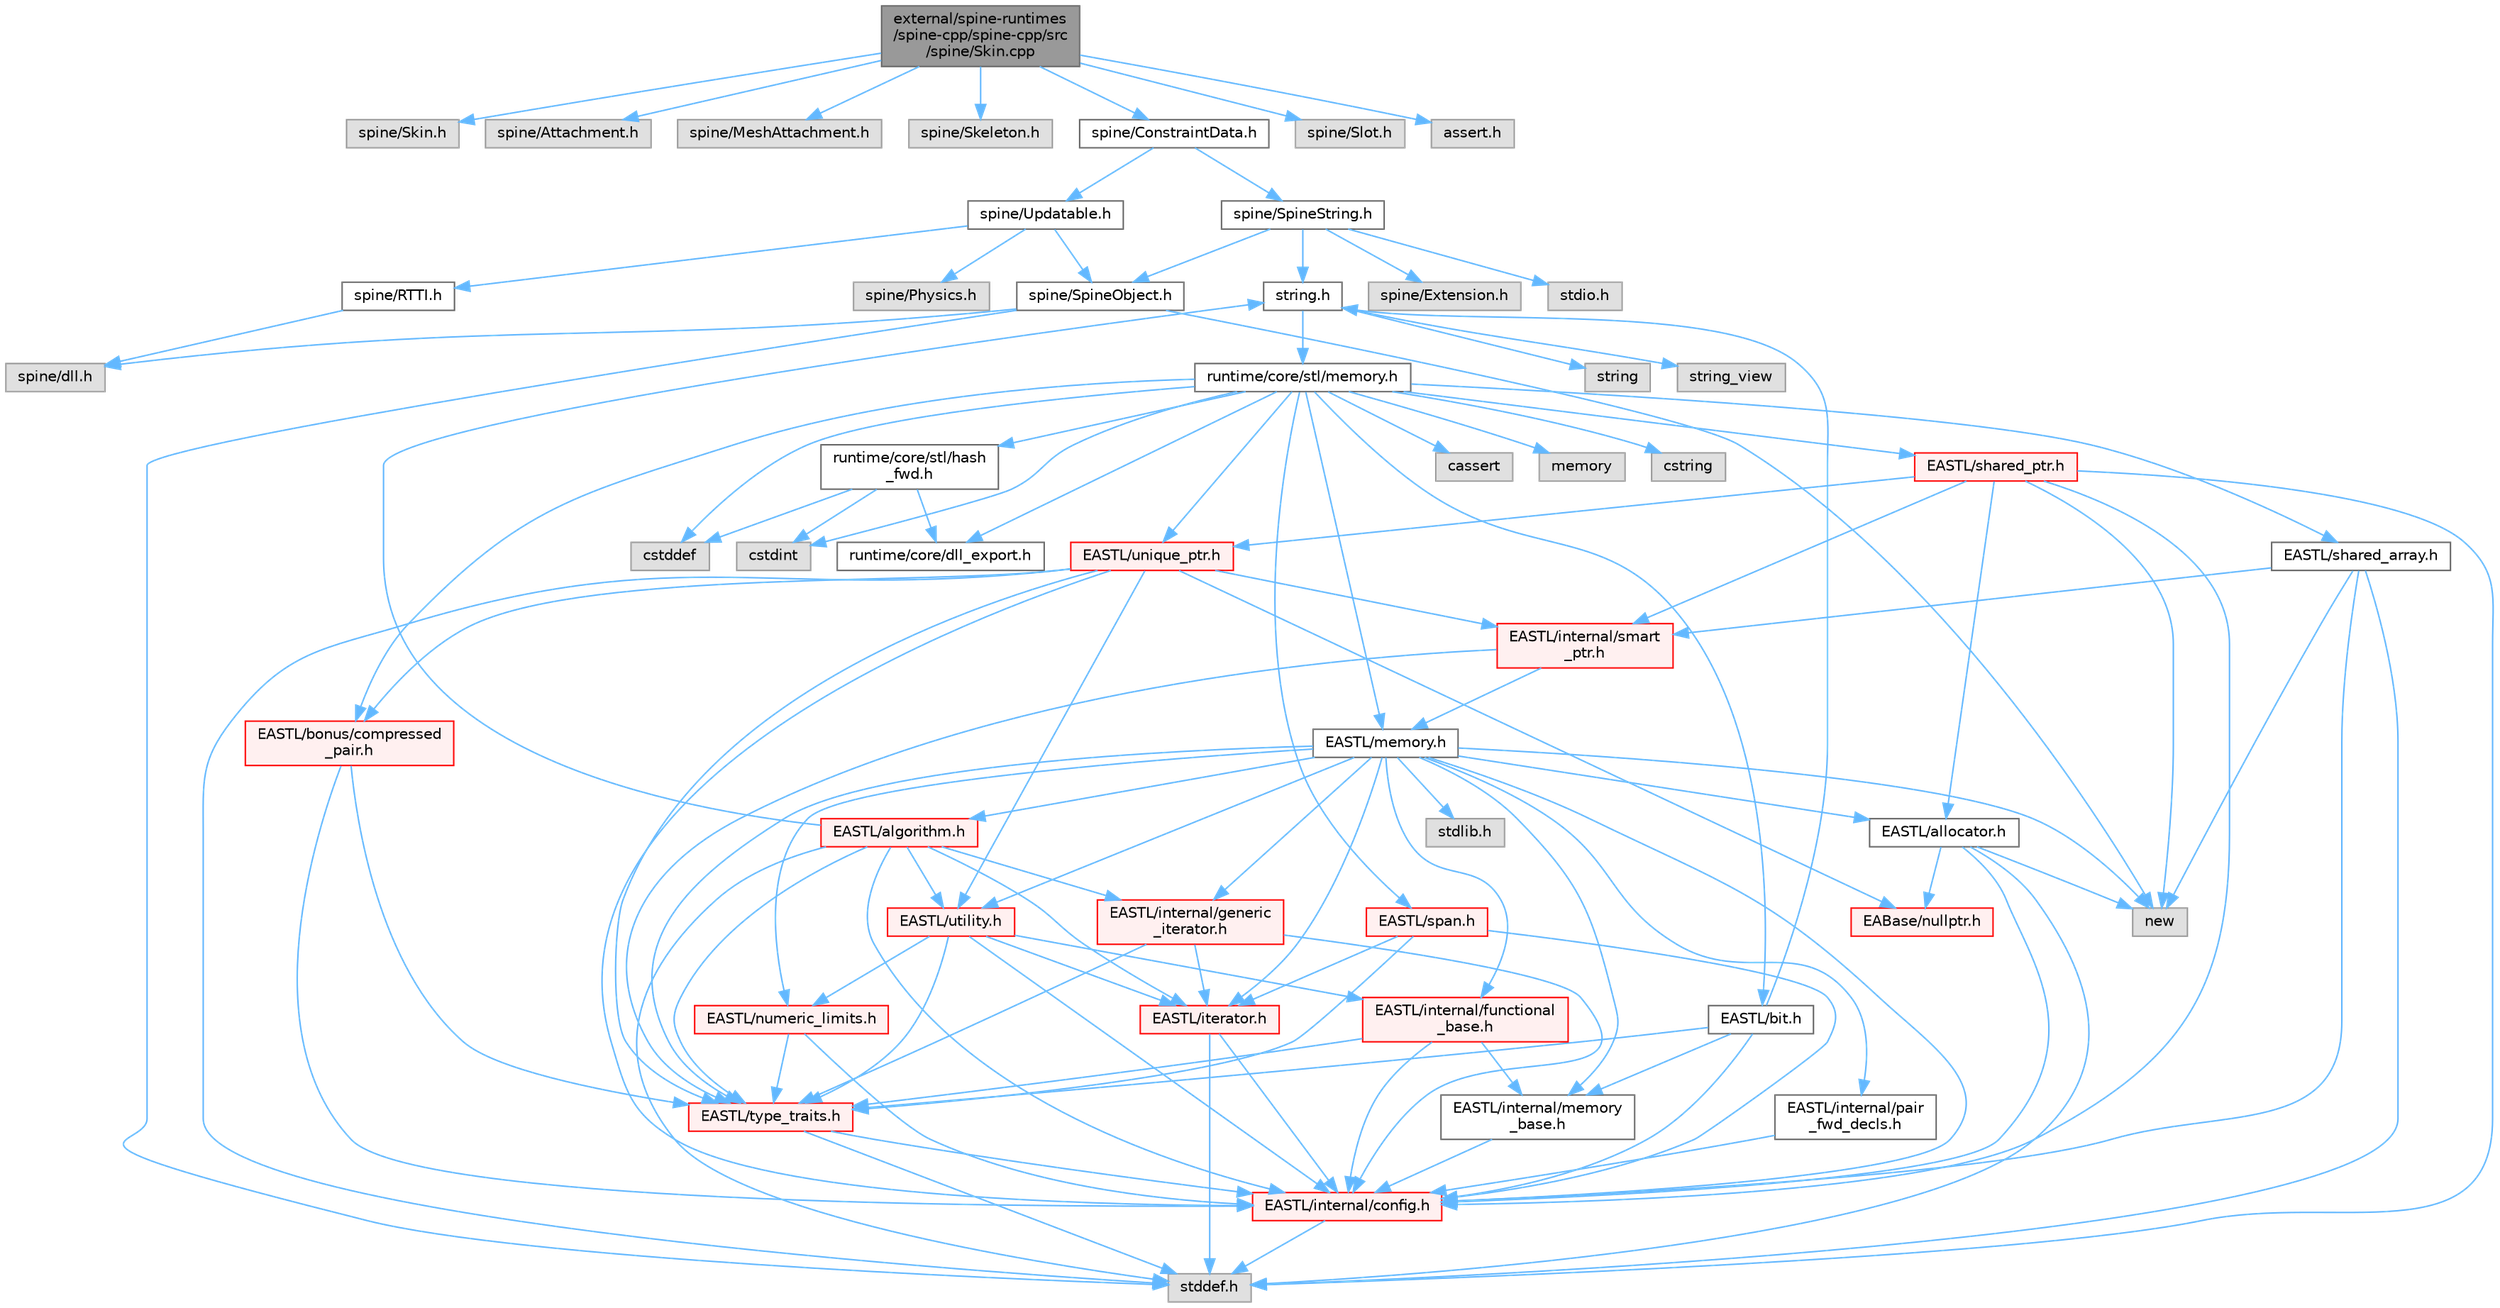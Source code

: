 digraph "external/spine-runtimes/spine-cpp/spine-cpp/src/spine/Skin.cpp"
{
 // LATEX_PDF_SIZE
  bgcolor="transparent";
  edge [fontname=Helvetica,fontsize=10,labelfontname=Helvetica,labelfontsize=10];
  node [fontname=Helvetica,fontsize=10,shape=box,height=0.2,width=0.4];
  Node1 [id="Node000001",label="external/spine-runtimes\l/spine-cpp/spine-cpp/src\l/spine/Skin.cpp",height=0.2,width=0.4,color="gray40", fillcolor="grey60", style="filled", fontcolor="black",tooltip=" "];
  Node1 -> Node2 [id="edge1_Node000001_Node000002",color="steelblue1",style="solid",tooltip=" "];
  Node2 [id="Node000002",label="spine/Skin.h",height=0.2,width=0.4,color="grey60", fillcolor="#E0E0E0", style="filled",tooltip=" "];
  Node1 -> Node3 [id="edge2_Node000001_Node000003",color="steelblue1",style="solid",tooltip=" "];
  Node3 [id="Node000003",label="spine/Attachment.h",height=0.2,width=0.4,color="grey60", fillcolor="#E0E0E0", style="filled",tooltip=" "];
  Node1 -> Node4 [id="edge3_Node000001_Node000004",color="steelblue1",style="solid",tooltip=" "];
  Node4 [id="Node000004",label="spine/MeshAttachment.h",height=0.2,width=0.4,color="grey60", fillcolor="#E0E0E0", style="filled",tooltip=" "];
  Node1 -> Node5 [id="edge4_Node000001_Node000005",color="steelblue1",style="solid",tooltip=" "];
  Node5 [id="Node000005",label="spine/Skeleton.h",height=0.2,width=0.4,color="grey60", fillcolor="#E0E0E0", style="filled",tooltip=" "];
  Node1 -> Node6 [id="edge5_Node000001_Node000006",color="steelblue1",style="solid",tooltip=" "];
  Node6 [id="Node000006",label="spine/ConstraintData.h",height=0.2,width=0.4,color="grey40", fillcolor="white", style="filled",URL="$_constraint_data_8h.html",tooltip=" "];
  Node6 -> Node7 [id="edge6_Node000006_Node000007",color="steelblue1",style="solid",tooltip=" "];
  Node7 [id="Node000007",label="spine/Updatable.h",height=0.2,width=0.4,color="grey40", fillcolor="white", style="filled",URL="$_updatable_8h.html",tooltip=" "];
  Node7 -> Node8 [id="edge7_Node000007_Node000008",color="steelblue1",style="solid",tooltip=" "];
  Node8 [id="Node000008",label="spine/RTTI.h",height=0.2,width=0.4,color="grey40", fillcolor="white", style="filled",URL="$_r_t_t_i_8h.html",tooltip=" "];
  Node8 -> Node9 [id="edge8_Node000008_Node000009",color="steelblue1",style="solid",tooltip=" "];
  Node9 [id="Node000009",label="spine/dll.h",height=0.2,width=0.4,color="grey60", fillcolor="#E0E0E0", style="filled",tooltip=" "];
  Node7 -> Node10 [id="edge9_Node000007_Node000010",color="steelblue1",style="solid",tooltip=" "];
  Node10 [id="Node000010",label="spine/SpineObject.h",height=0.2,width=0.4,color="grey40", fillcolor="white", style="filled",URL="$_spine_object_8h.html",tooltip=" "];
  Node10 -> Node11 [id="edge10_Node000010_Node000011",color="steelblue1",style="solid",tooltip=" "];
  Node11 [id="Node000011",label="new",height=0.2,width=0.4,color="grey60", fillcolor="#E0E0E0", style="filled",tooltip=" "];
  Node10 -> Node12 [id="edge11_Node000010_Node000012",color="steelblue1",style="solid",tooltip=" "];
  Node12 [id="Node000012",label="stddef.h",height=0.2,width=0.4,color="grey60", fillcolor="#E0E0E0", style="filled",tooltip=" "];
  Node10 -> Node9 [id="edge12_Node000010_Node000009",color="steelblue1",style="solid",tooltip=" "];
  Node7 -> Node13 [id="edge13_Node000007_Node000013",color="steelblue1",style="solid",tooltip=" "];
  Node13 [id="Node000013",label="spine/Physics.h",height=0.2,width=0.4,color="grey60", fillcolor="#E0E0E0", style="filled",tooltip=" "];
  Node6 -> Node14 [id="edge14_Node000006_Node000014",color="steelblue1",style="solid",tooltip=" "];
  Node14 [id="Node000014",label="spine/SpineString.h",height=0.2,width=0.4,color="grey40", fillcolor="white", style="filled",URL="$_spine_string_8h.html",tooltip=" "];
  Node14 -> Node10 [id="edge15_Node000014_Node000010",color="steelblue1",style="solid",tooltip=" "];
  Node14 -> Node15 [id="edge16_Node000014_Node000015",color="steelblue1",style="solid",tooltip=" "];
  Node15 [id="Node000015",label="spine/Extension.h",height=0.2,width=0.4,color="grey60", fillcolor="#E0E0E0", style="filled",tooltip=" "];
  Node14 -> Node16 [id="edge17_Node000014_Node000016",color="steelblue1",style="solid",tooltip=" "];
  Node16 [id="Node000016",label="string.h",height=0.2,width=0.4,color="grey40", fillcolor="white", style="filled",URL="$string_8h.html",tooltip=" "];
  Node16 -> Node17 [id="edge18_Node000016_Node000017",color="steelblue1",style="solid",tooltip=" "];
  Node17 [id="Node000017",label="string",height=0.2,width=0.4,color="grey60", fillcolor="#E0E0E0", style="filled",tooltip=" "];
  Node16 -> Node18 [id="edge19_Node000016_Node000018",color="steelblue1",style="solid",tooltip=" "];
  Node18 [id="Node000018",label="string_view",height=0.2,width=0.4,color="grey60", fillcolor="#E0E0E0", style="filled",tooltip=" "];
  Node16 -> Node19 [id="edge20_Node000016_Node000019",color="steelblue1",style="solid",tooltip=" "];
  Node19 [id="Node000019",label="runtime/core/stl/memory.h",height=0.2,width=0.4,color="grey40", fillcolor="white", style="filled",URL="$runtime_2core_2stl_2memory_8h.html",tooltip=" "];
  Node19 -> Node20 [id="edge21_Node000019_Node000020",color="steelblue1",style="solid",tooltip=" "];
  Node20 [id="Node000020",label="cstddef",height=0.2,width=0.4,color="grey60", fillcolor="#E0E0E0", style="filled",tooltip=" "];
  Node19 -> Node21 [id="edge22_Node000019_Node000021",color="steelblue1",style="solid",tooltip=" "];
  Node21 [id="Node000021",label="cstdint",height=0.2,width=0.4,color="grey60", fillcolor="#E0E0E0", style="filled",tooltip=" "];
  Node19 -> Node22 [id="edge23_Node000019_Node000022",color="steelblue1",style="solid",tooltip=" "];
  Node22 [id="Node000022",label="cassert",height=0.2,width=0.4,color="grey60", fillcolor="#E0E0E0", style="filled",tooltip=" "];
  Node19 -> Node23 [id="edge24_Node000019_Node000023",color="steelblue1",style="solid",tooltip=" "];
  Node23 [id="Node000023",label="memory",height=0.2,width=0.4,color="grey60", fillcolor="#E0E0E0", style="filled",tooltip=" "];
  Node19 -> Node24 [id="edge25_Node000019_Node000024",color="steelblue1",style="solid",tooltip=" "];
  Node24 [id="Node000024",label="cstring",height=0.2,width=0.4,color="grey60", fillcolor="#E0E0E0", style="filled",tooltip=" "];
  Node19 -> Node25 [id="edge26_Node000019_Node000025",color="steelblue1",style="solid",tooltip=" "];
  Node25 [id="Node000025",label="EASTL/bit.h",height=0.2,width=0.4,color="grey40", fillcolor="white", style="filled",URL="$bit_8h.html",tooltip=" "];
  Node25 -> Node26 [id="edge27_Node000025_Node000026",color="steelblue1",style="solid",tooltip=" "];
  Node26 [id="Node000026",label="EASTL/internal/config.h",height=0.2,width=0.4,color="red", fillcolor="#FFF0F0", style="filled",URL="$runtime_2_e_a_s_t_l_2include_2_e_a_s_t_l_2internal_2config_8h.html",tooltip=" "];
  Node26 -> Node12 [id="edge28_Node000026_Node000012",color="steelblue1",style="solid",tooltip=" "];
  Node25 -> Node34 [id="edge29_Node000025_Node000034",color="steelblue1",style="solid",tooltip=" "];
  Node34 [id="Node000034",label="EASTL/internal/memory\l_base.h",height=0.2,width=0.4,color="grey40", fillcolor="white", style="filled",URL="$memory__base_8h.html",tooltip=" "];
  Node34 -> Node26 [id="edge30_Node000034_Node000026",color="steelblue1",style="solid",tooltip=" "];
  Node25 -> Node35 [id="edge31_Node000025_Node000035",color="steelblue1",style="solid",tooltip=" "];
  Node35 [id="Node000035",label="EASTL/type_traits.h",height=0.2,width=0.4,color="red", fillcolor="#FFF0F0", style="filled",URL="$_e_a_s_t_l_2include_2_e_a_s_t_l_2type__traits_8h.html",tooltip=" "];
  Node35 -> Node26 [id="edge32_Node000035_Node000026",color="steelblue1",style="solid",tooltip=" "];
  Node35 -> Node12 [id="edge33_Node000035_Node000012",color="steelblue1",style="solid",tooltip=" "];
  Node25 -> Node16 [id="edge34_Node000025_Node000016",color="steelblue1",style="solid",tooltip=" "];
  Node19 -> Node45 [id="edge35_Node000019_Node000045",color="steelblue1",style="solid",tooltip=" "];
  Node45 [id="Node000045",label="EASTL/memory.h",height=0.2,width=0.4,color="grey40", fillcolor="white", style="filled",URL="$runtime_2_e_a_s_t_l_2include_2_e_a_s_t_l_2memory_8h.html",tooltip=" "];
  Node45 -> Node26 [id="edge36_Node000045_Node000026",color="steelblue1",style="solid",tooltip=" "];
  Node45 -> Node34 [id="edge37_Node000045_Node000034",color="steelblue1",style="solid",tooltip=" "];
  Node45 -> Node46 [id="edge38_Node000045_Node000046",color="steelblue1",style="solid",tooltip=" "];
  Node46 [id="Node000046",label="EASTL/internal/generic\l_iterator.h",height=0.2,width=0.4,color="red", fillcolor="#FFF0F0", style="filled",URL="$generic__iterator_8h.html",tooltip=" "];
  Node46 -> Node26 [id="edge39_Node000046_Node000026",color="steelblue1",style="solid",tooltip=" "];
  Node46 -> Node47 [id="edge40_Node000046_Node000047",color="steelblue1",style="solid",tooltip=" "];
  Node47 [id="Node000047",label="EASTL/iterator.h",height=0.2,width=0.4,color="red", fillcolor="#FFF0F0", style="filled",URL="$_e_a_s_t_l_2include_2_e_a_s_t_l_2iterator_8h.html",tooltip=" "];
  Node47 -> Node26 [id="edge41_Node000047_Node000026",color="steelblue1",style="solid",tooltip=" "];
  Node47 -> Node12 [id="edge42_Node000047_Node000012",color="steelblue1",style="solid",tooltip=" "];
  Node46 -> Node35 [id="edge43_Node000046_Node000035",color="steelblue1",style="solid",tooltip=" "];
  Node45 -> Node50 [id="edge44_Node000045_Node000050",color="steelblue1",style="solid",tooltip=" "];
  Node50 [id="Node000050",label="EASTL/internal/pair\l_fwd_decls.h",height=0.2,width=0.4,color="grey40", fillcolor="white", style="filled",URL="$pair__fwd__decls_8h.html",tooltip=" "];
  Node50 -> Node26 [id="edge45_Node000050_Node000026",color="steelblue1",style="solid",tooltip=" "];
  Node45 -> Node51 [id="edge46_Node000045_Node000051",color="steelblue1",style="solid",tooltip=" "];
  Node51 [id="Node000051",label="EASTL/internal/functional\l_base.h",height=0.2,width=0.4,color="red", fillcolor="#FFF0F0", style="filled",URL="$functional__base_8h.html",tooltip=" "];
  Node51 -> Node26 [id="edge47_Node000051_Node000026",color="steelblue1",style="solid",tooltip=" "];
  Node51 -> Node34 [id="edge48_Node000051_Node000034",color="steelblue1",style="solid",tooltip=" "];
  Node51 -> Node35 [id="edge49_Node000051_Node000035",color="steelblue1",style="solid",tooltip=" "];
  Node45 -> Node52 [id="edge50_Node000045_Node000052",color="steelblue1",style="solid",tooltip=" "];
  Node52 [id="Node000052",label="EASTL/algorithm.h",height=0.2,width=0.4,color="red", fillcolor="#FFF0F0", style="filled",URL="$_e_a_s_t_l_2include_2_e_a_s_t_l_2algorithm_8h.html",tooltip=" "];
  Node52 -> Node26 [id="edge51_Node000052_Node000026",color="steelblue1",style="solid",tooltip=" "];
  Node52 -> Node35 [id="edge52_Node000052_Node000035",color="steelblue1",style="solid",tooltip=" "];
  Node52 -> Node47 [id="edge53_Node000052_Node000047",color="steelblue1",style="solid",tooltip=" "];
  Node52 -> Node61 [id="edge54_Node000052_Node000061",color="steelblue1",style="solid",tooltip=" "];
  Node61 [id="Node000061",label="EASTL/utility.h",height=0.2,width=0.4,color="red", fillcolor="#FFF0F0", style="filled",URL="$runtime_2_e_a_s_t_l_2include_2_e_a_s_t_l_2utility_8h.html",tooltip=" "];
  Node61 -> Node26 [id="edge55_Node000061_Node000026",color="steelblue1",style="solid",tooltip=" "];
  Node61 -> Node35 [id="edge56_Node000061_Node000035",color="steelblue1",style="solid",tooltip=" "];
  Node61 -> Node47 [id="edge57_Node000061_Node000047",color="steelblue1",style="solid",tooltip=" "];
  Node61 -> Node62 [id="edge58_Node000061_Node000062",color="steelblue1",style="solid",tooltip=" "];
  Node62 [id="Node000062",label="EASTL/numeric_limits.h",height=0.2,width=0.4,color="red", fillcolor="#FFF0F0", style="filled",URL="$numeric__limits_8h.html",tooltip=" "];
  Node62 -> Node26 [id="edge59_Node000062_Node000026",color="steelblue1",style="solid",tooltip=" "];
  Node62 -> Node35 [id="edge60_Node000062_Node000035",color="steelblue1",style="solid",tooltip=" "];
  Node61 -> Node51 [id="edge61_Node000061_Node000051",color="steelblue1",style="solid",tooltip=" "];
  Node52 -> Node46 [id="edge62_Node000052_Node000046",color="steelblue1",style="solid",tooltip=" "];
  Node52 -> Node12 [id="edge63_Node000052_Node000012",color="steelblue1",style="solid",tooltip=" "];
  Node52 -> Node16 [id="edge64_Node000052_Node000016",color="steelblue1",style="solid",tooltip=" "];
  Node45 -> Node35 [id="edge65_Node000045_Node000035",color="steelblue1",style="solid",tooltip=" "];
  Node45 -> Node59 [id="edge66_Node000045_Node000059",color="steelblue1",style="solid",tooltip=" "];
  Node59 [id="Node000059",label="EASTL/allocator.h",height=0.2,width=0.4,color="grey40", fillcolor="white", style="filled",URL="$runtime_2_e_a_s_t_l_2include_2_e_a_s_t_l_2allocator_8h.html",tooltip=" "];
  Node59 -> Node26 [id="edge67_Node000059_Node000026",color="steelblue1",style="solid",tooltip=" "];
  Node59 -> Node37 [id="edge68_Node000059_Node000037",color="steelblue1",style="solid",tooltip=" "];
  Node37 [id="Node000037",label="EABase/nullptr.h",height=0.2,width=0.4,color="red", fillcolor="#FFF0F0", style="filled",URL="$nullptr_8h.html",tooltip=" "];
  Node59 -> Node12 [id="edge69_Node000059_Node000012",color="steelblue1",style="solid",tooltip=" "];
  Node59 -> Node11 [id="edge70_Node000059_Node000011",color="steelblue1",style="solid",tooltip=" "];
  Node45 -> Node47 [id="edge71_Node000045_Node000047",color="steelblue1",style="solid",tooltip=" "];
  Node45 -> Node61 [id="edge72_Node000045_Node000061",color="steelblue1",style="solid",tooltip=" "];
  Node45 -> Node62 [id="edge73_Node000045_Node000062",color="steelblue1",style="solid",tooltip=" "];
  Node45 -> Node71 [id="edge74_Node000045_Node000071",color="steelblue1",style="solid",tooltip=" "];
  Node71 [id="Node000071",label="stdlib.h",height=0.2,width=0.4,color="grey60", fillcolor="#E0E0E0", style="filled",tooltip=" "];
  Node45 -> Node11 [id="edge75_Node000045_Node000011",color="steelblue1",style="solid",tooltip=" "];
  Node19 -> Node72 [id="edge76_Node000019_Node000072",color="steelblue1",style="solid",tooltip=" "];
  Node72 [id="Node000072",label="EASTL/shared_array.h",height=0.2,width=0.4,color="grey40", fillcolor="white", style="filled",URL="$shared__array_8h.html",tooltip=" "];
  Node72 -> Node26 [id="edge77_Node000072_Node000026",color="steelblue1",style="solid",tooltip=" "];
  Node72 -> Node73 [id="edge78_Node000072_Node000073",color="steelblue1",style="solid",tooltip=" "];
  Node73 [id="Node000073",label="EASTL/internal/smart\l_ptr.h",height=0.2,width=0.4,color="red", fillcolor="#FFF0F0", style="filled",URL="$smart__ptr_8h.html",tooltip=" "];
  Node73 -> Node45 [id="edge79_Node000073_Node000045",color="steelblue1",style="solid",tooltip=" "];
  Node73 -> Node35 [id="edge80_Node000073_Node000035",color="steelblue1",style="solid",tooltip=" "];
  Node72 -> Node11 [id="edge81_Node000072_Node000011",color="steelblue1",style="solid",tooltip=" "];
  Node72 -> Node12 [id="edge82_Node000072_Node000012",color="steelblue1",style="solid",tooltip=" "];
  Node19 -> Node75 [id="edge83_Node000019_Node000075",color="steelblue1",style="solid",tooltip=" "];
  Node75 [id="Node000075",label="EASTL/unique_ptr.h",height=0.2,width=0.4,color="red", fillcolor="#FFF0F0", style="filled",URL="$unique__ptr_8h.html",tooltip=" "];
  Node75 -> Node37 [id="edge84_Node000075_Node000037",color="steelblue1",style="solid",tooltip=" "];
  Node75 -> Node76 [id="edge85_Node000075_Node000076",color="steelblue1",style="solid",tooltip=" "];
  Node76 [id="Node000076",label="EASTL/bonus/compressed\l_pair.h",height=0.2,width=0.4,color="red", fillcolor="#FFF0F0", style="filled",URL="$compressed__pair_8h.html",tooltip=" "];
  Node76 -> Node26 [id="edge86_Node000076_Node000026",color="steelblue1",style="solid",tooltip=" "];
  Node76 -> Node35 [id="edge87_Node000076_Node000035",color="steelblue1",style="solid",tooltip=" "];
  Node75 -> Node26 [id="edge88_Node000075_Node000026",color="steelblue1",style="solid",tooltip=" "];
  Node75 -> Node73 [id="edge89_Node000075_Node000073",color="steelblue1",style="solid",tooltip=" "];
  Node75 -> Node35 [id="edge90_Node000075_Node000035",color="steelblue1",style="solid",tooltip=" "];
  Node75 -> Node61 [id="edge91_Node000075_Node000061",color="steelblue1",style="solid",tooltip=" "];
  Node75 -> Node12 [id="edge92_Node000075_Node000012",color="steelblue1",style="solid",tooltip=" "];
  Node19 -> Node78 [id="edge93_Node000019_Node000078",color="steelblue1",style="solid",tooltip=" "];
  Node78 [id="Node000078",label="EASTL/shared_ptr.h",height=0.2,width=0.4,color="red", fillcolor="#FFF0F0", style="filled",URL="$shared__ptr_8h.html",tooltip=" "];
  Node78 -> Node26 [id="edge94_Node000078_Node000026",color="steelblue1",style="solid",tooltip=" "];
  Node78 -> Node73 [id="edge95_Node000078_Node000073",color="steelblue1",style="solid",tooltip=" "];
  Node78 -> Node75 [id="edge96_Node000078_Node000075",color="steelblue1",style="solid",tooltip=" "];
  Node78 -> Node59 [id="edge97_Node000078_Node000059",color="steelblue1",style="solid",tooltip=" "];
  Node78 -> Node11 [id="edge98_Node000078_Node000011",color="steelblue1",style="solid",tooltip=" "];
  Node78 -> Node12 [id="edge99_Node000078_Node000012",color="steelblue1",style="solid",tooltip=" "];
  Node19 -> Node158 [id="edge100_Node000019_Node000158",color="steelblue1",style="solid",tooltip=" "];
  Node158 [id="Node000158",label="EASTL/span.h",height=0.2,width=0.4,color="red", fillcolor="#FFF0F0", style="filled",URL="$span_8h.html",tooltip=" "];
  Node158 -> Node26 [id="edge101_Node000158_Node000026",color="steelblue1",style="solid",tooltip=" "];
  Node158 -> Node35 [id="edge102_Node000158_Node000035",color="steelblue1",style="solid",tooltip=" "];
  Node158 -> Node47 [id="edge103_Node000158_Node000047",color="steelblue1",style="solid",tooltip=" "];
  Node19 -> Node76 [id="edge104_Node000019_Node000076",color="steelblue1",style="solid",tooltip=" "];
  Node19 -> Node161 [id="edge105_Node000019_Node000161",color="steelblue1",style="solid",tooltip=" "];
  Node161 [id="Node000161",label="runtime/core/dll_export.h",height=0.2,width=0.4,color="grey40", fillcolor="white", style="filled",URL="$dll__export_8h.html",tooltip=" "];
  Node19 -> Node162 [id="edge106_Node000019_Node000162",color="steelblue1",style="solid",tooltip=" "];
  Node162 [id="Node000162",label="runtime/core/stl/hash\l_fwd.h",height=0.2,width=0.4,color="grey40", fillcolor="white", style="filled",URL="$hash__fwd_8h.html",tooltip=" "];
  Node162 -> Node20 [id="edge107_Node000162_Node000020",color="steelblue1",style="solid",tooltip=" "];
  Node162 -> Node21 [id="edge108_Node000162_Node000021",color="steelblue1",style="solid",tooltip=" "];
  Node162 -> Node161 [id="edge109_Node000162_Node000161",color="steelblue1",style="solid",tooltip=" "];
  Node14 -> Node163 [id="edge110_Node000014_Node000163",color="steelblue1",style="solid",tooltip=" "];
  Node163 [id="Node000163",label="stdio.h",height=0.2,width=0.4,color="grey60", fillcolor="#E0E0E0", style="filled",tooltip=" "];
  Node1 -> Node164 [id="edge111_Node000001_Node000164",color="steelblue1",style="solid",tooltip=" "];
  Node164 [id="Node000164",label="spine/Slot.h",height=0.2,width=0.4,color="grey60", fillcolor="#E0E0E0", style="filled",tooltip=" "];
  Node1 -> Node165 [id="edge112_Node000001_Node000165",color="steelblue1",style="solid",tooltip=" "];
  Node165 [id="Node000165",label="assert.h",height=0.2,width=0.4,color="grey60", fillcolor="#E0E0E0", style="filled",tooltip=" "];
}
